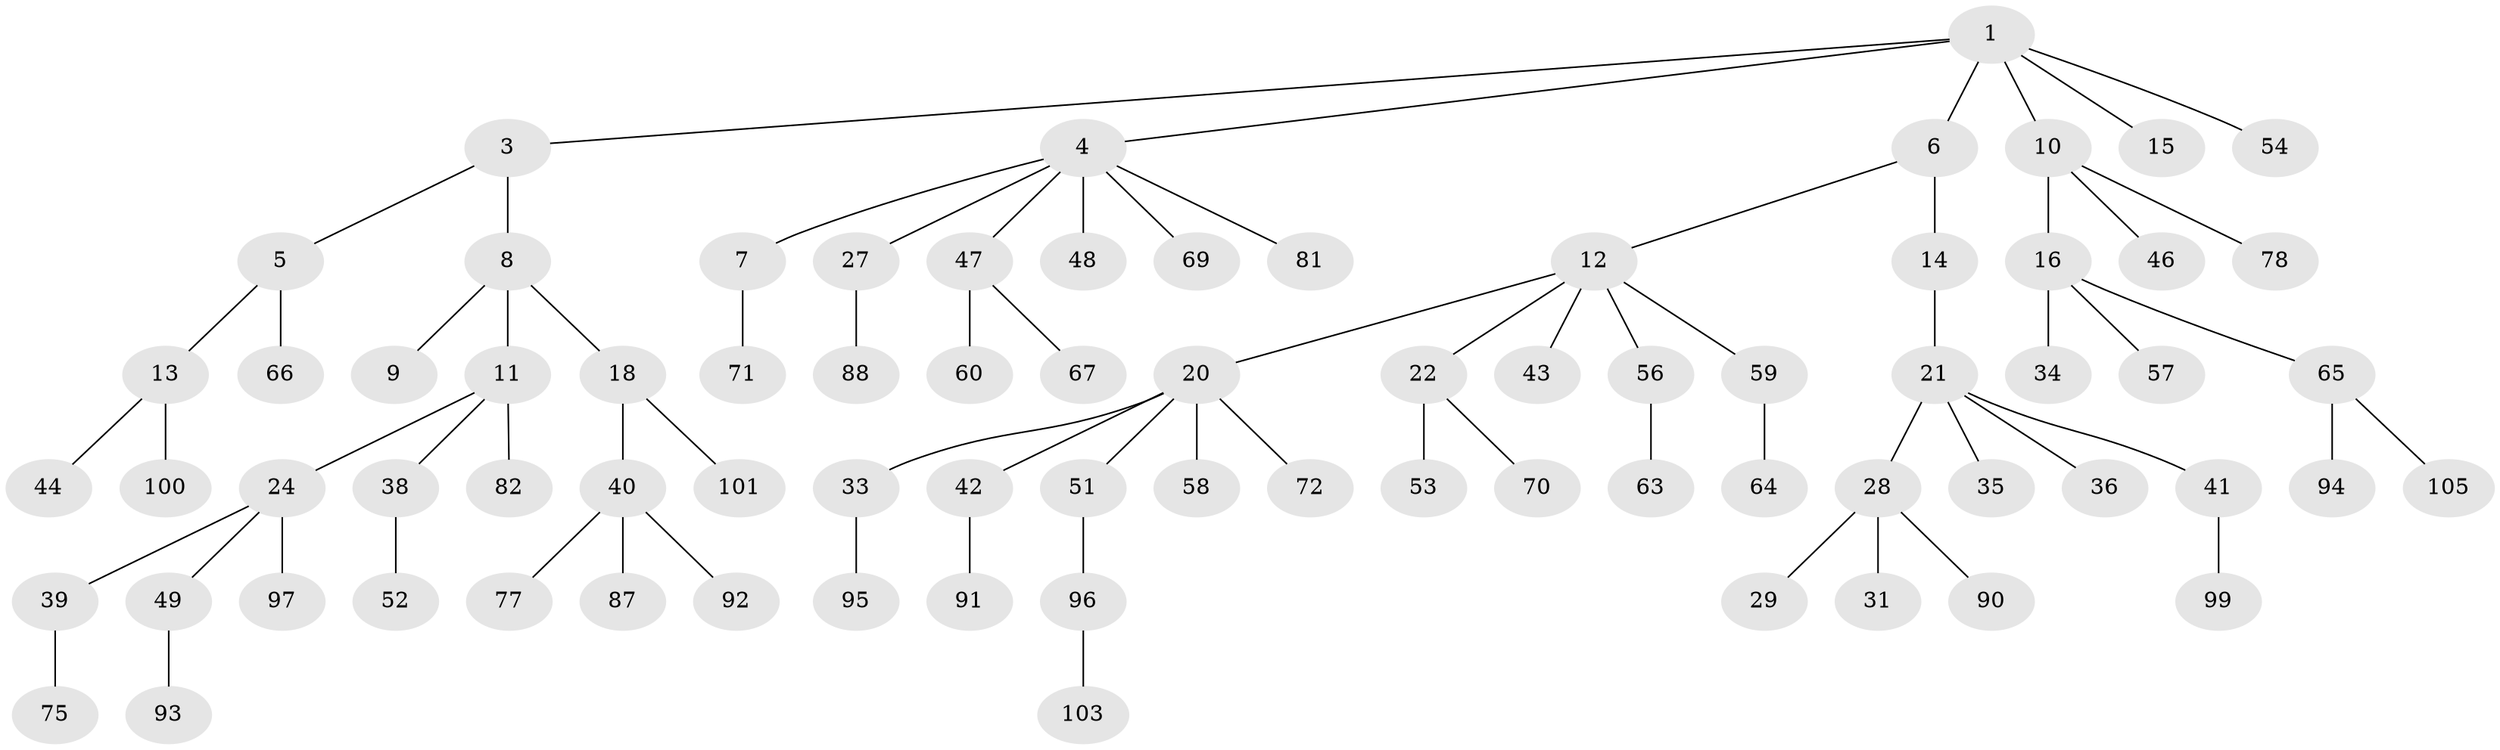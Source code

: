 // original degree distribution, {5: 0.04672897196261682, 3: 0.1308411214953271, 4: 0.102803738317757, 2: 0.22429906542056074, 1: 0.4953271028037383}
// Generated by graph-tools (version 1.1) at 2025/42/03/06/25 10:42:06]
// undirected, 77 vertices, 76 edges
graph export_dot {
graph [start="1"]
  node [color=gray90,style=filled];
  1 [super="+2"];
  3 [super="+61"];
  4 [super="+23"];
  5;
  6 [super="+85"];
  7;
  8;
  9 [super="+83"];
  10 [super="+30"];
  11 [super="+19"];
  12 [super="+17"];
  13 [super="+45"];
  14;
  15;
  16 [super="+25"];
  18;
  20 [super="+32"];
  21 [super="+26"];
  22 [super="+37"];
  24 [super="+76"];
  27;
  28 [super="+50"];
  29 [super="+55"];
  31 [super="+80"];
  33;
  34;
  35;
  36;
  38 [super="+68"];
  39 [super="+86"];
  40 [super="+73"];
  41 [super="+79"];
  42;
  43;
  44;
  46;
  47 [super="+104"];
  48;
  49;
  51 [super="+84"];
  52;
  53;
  54;
  56 [super="+74"];
  57;
  58;
  59 [super="+62"];
  60;
  63 [super="+98"];
  64;
  65 [super="+89"];
  66;
  67;
  69;
  70 [super="+102"];
  71;
  72;
  75;
  77;
  78;
  81;
  82;
  87;
  88 [super="+106"];
  90;
  91;
  92;
  93;
  94 [super="+107"];
  95;
  96;
  97;
  99;
  100;
  101;
  103;
  105;
  1 -- 3;
  1 -- 4;
  1 -- 15;
  1 -- 54;
  1 -- 10;
  1 -- 6;
  3 -- 5;
  3 -- 8;
  4 -- 7;
  4 -- 47;
  4 -- 48;
  4 -- 81;
  4 -- 27;
  4 -- 69;
  5 -- 13;
  5 -- 66;
  6 -- 12;
  6 -- 14;
  7 -- 71;
  8 -- 9;
  8 -- 11;
  8 -- 18;
  10 -- 16;
  10 -- 46;
  10 -- 78;
  11 -- 24;
  11 -- 38;
  11 -- 82;
  12 -- 20;
  12 -- 22;
  12 -- 56;
  12 -- 43;
  12 -- 59;
  13 -- 44;
  13 -- 100;
  14 -- 21;
  16 -- 34;
  16 -- 57;
  16 -- 65;
  18 -- 40;
  18 -- 101;
  20 -- 42;
  20 -- 33;
  20 -- 51;
  20 -- 72;
  20 -- 58;
  21 -- 28;
  21 -- 41;
  21 -- 35;
  21 -- 36;
  22 -- 70;
  22 -- 53;
  24 -- 39;
  24 -- 49;
  24 -- 97;
  27 -- 88;
  28 -- 29;
  28 -- 31;
  28 -- 90;
  33 -- 95;
  38 -- 52;
  39 -- 75;
  40 -- 77;
  40 -- 87;
  40 -- 92;
  41 -- 99;
  42 -- 91;
  47 -- 60;
  47 -- 67;
  49 -- 93;
  51 -- 96;
  56 -- 63;
  59 -- 64;
  65 -- 105;
  65 -- 94;
  96 -- 103;
}
